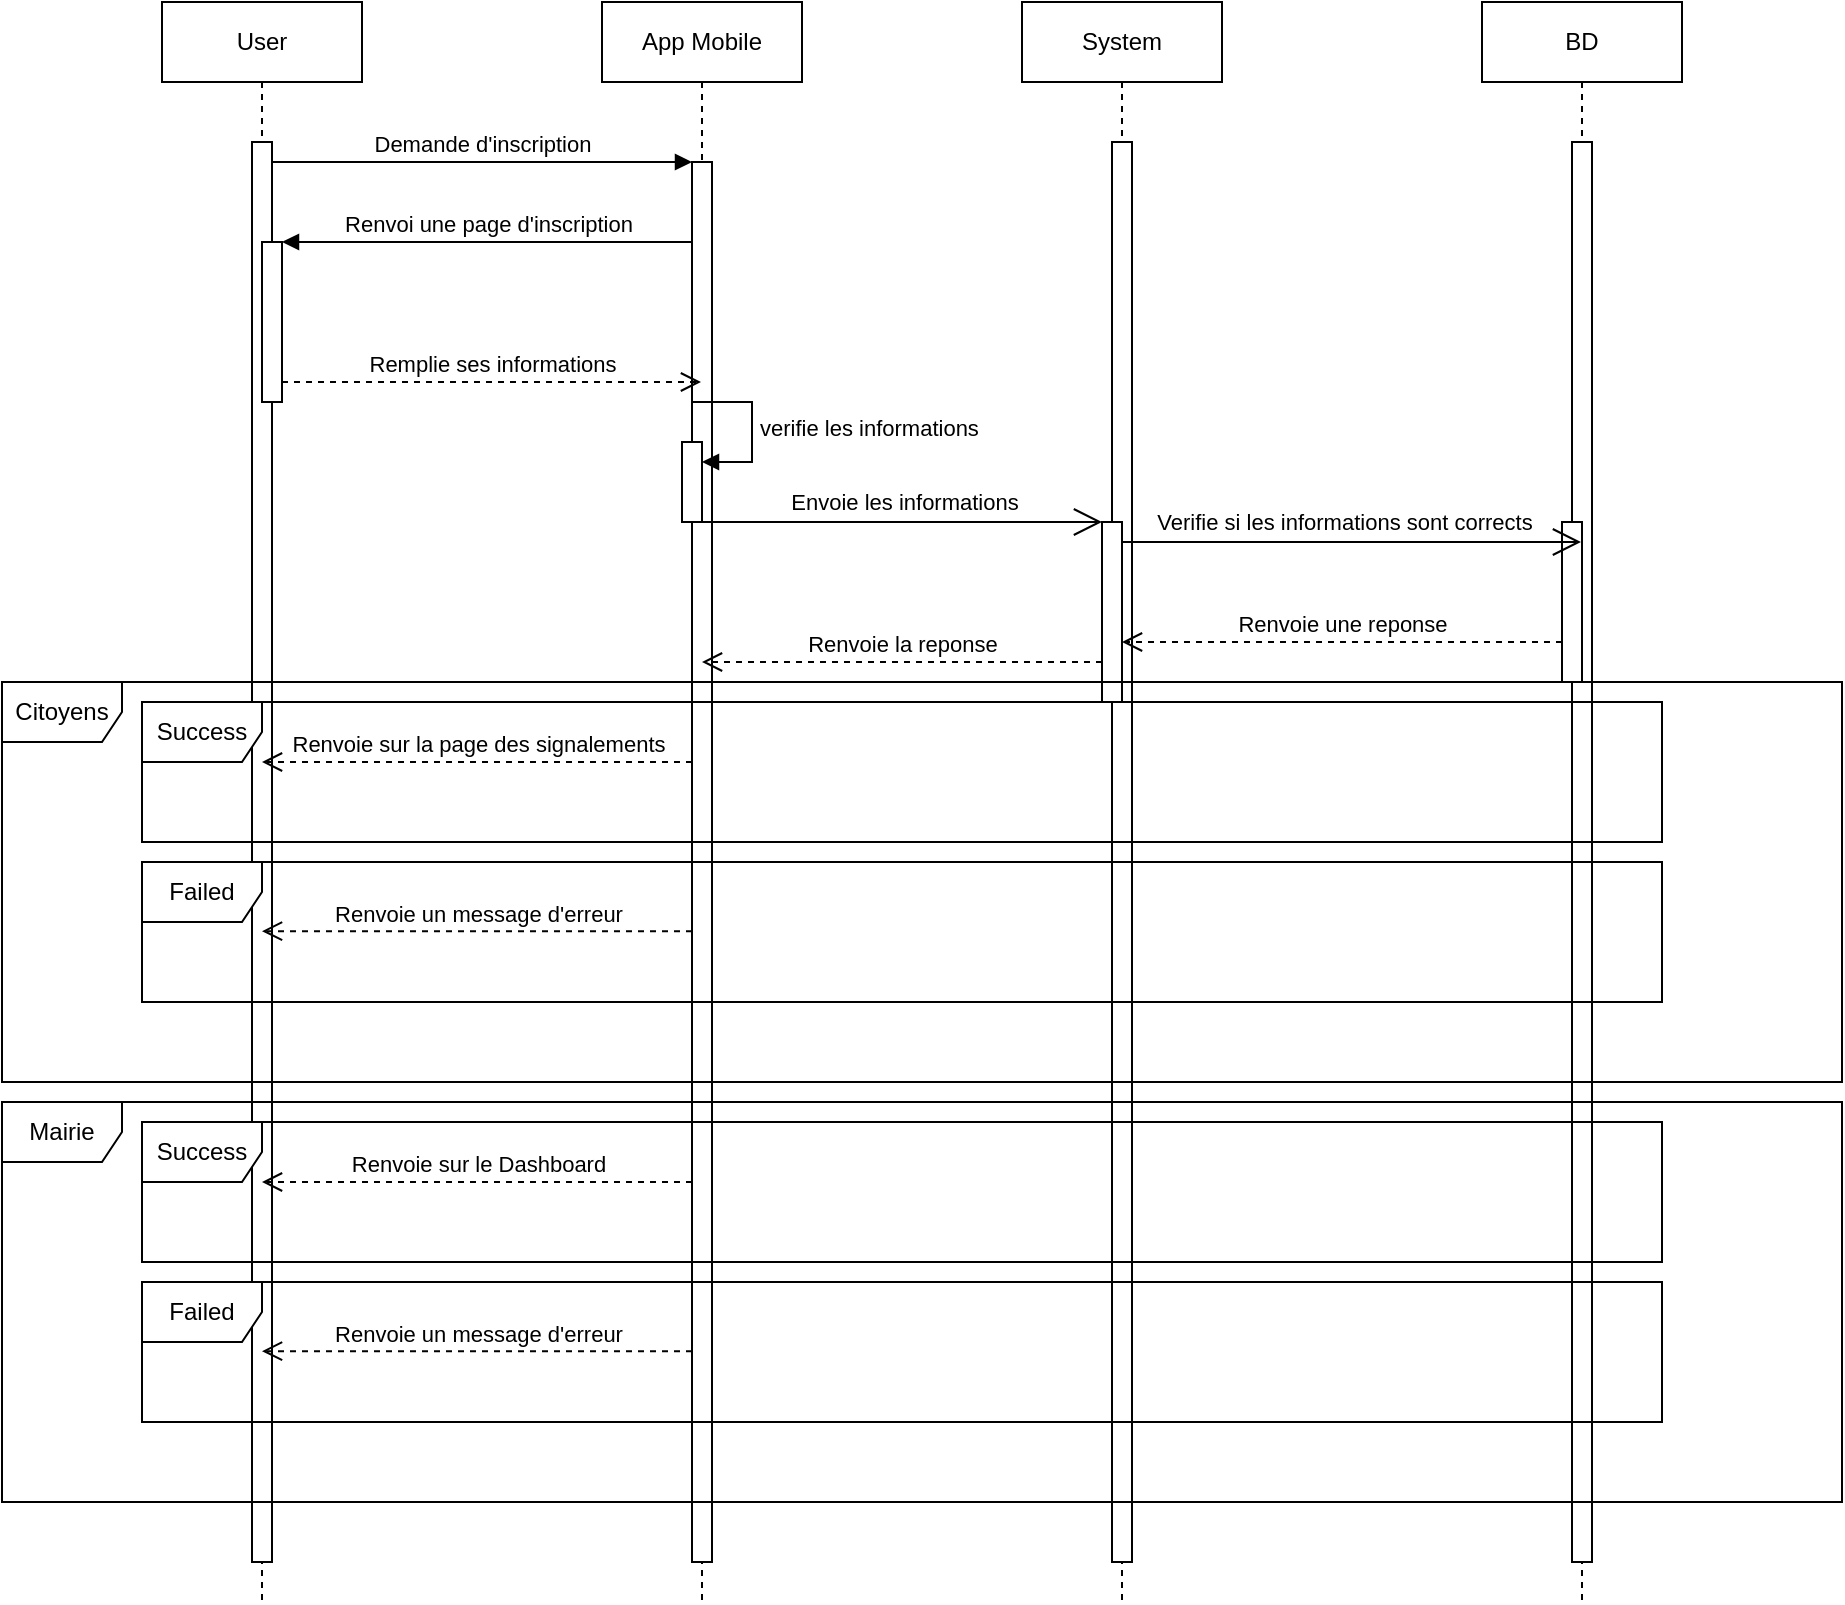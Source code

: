 <mxfile version="27.0.9">
  <diagram name="Page-1" id="2YBvvXClWsGukQMizWep">
    <mxGraphModel dx="1426" dy="797" grid="1" gridSize="10" guides="1" tooltips="1" connect="1" arrows="1" fold="1" page="1" pageScale="1" pageWidth="850" pageHeight="1100" math="0" shadow="0">
      <root>
        <mxCell id="0" />
        <mxCell id="1" parent="0" />
        <mxCell id="Tn3wo4up0tLM2_kVY76C-1" value="User" style="shape=umlLifeline;perimeter=lifelinePerimeter;whiteSpace=wrap;html=1;container=0;dropTarget=0;collapsible=0;recursiveResize=0;outlineConnect=0;portConstraint=eastwest;newEdgeStyle={&quot;edgeStyle&quot;:&quot;elbowEdgeStyle&quot;,&quot;elbow&quot;:&quot;vertical&quot;,&quot;curved&quot;:0,&quot;rounded&quot;:0};" parent="1" vertex="1">
          <mxGeometry x="210" y="250" width="100" height="800" as="geometry" />
        </mxCell>
        <mxCell id="Tn3wo4up0tLM2_kVY76C-2" value="" style="html=1;points=[];perimeter=orthogonalPerimeter;outlineConnect=0;targetShapes=umlLifeline;portConstraint=eastwest;newEdgeStyle={&quot;edgeStyle&quot;:&quot;elbowEdgeStyle&quot;,&quot;elbow&quot;:&quot;vertical&quot;,&quot;curved&quot;:0,&quot;rounded&quot;:0};" parent="Tn3wo4up0tLM2_kVY76C-1" vertex="1">
          <mxGeometry x="45" y="70" width="10" height="710" as="geometry" />
        </mxCell>
        <mxCell id="Tn3wo4up0tLM2_kVY76C-3" value="" style="html=1;points=[];perimeter=orthogonalPerimeter;outlineConnect=0;targetShapes=umlLifeline;portConstraint=eastwest;newEdgeStyle={&quot;edgeStyle&quot;:&quot;elbowEdgeStyle&quot;,&quot;elbow&quot;:&quot;vertical&quot;,&quot;curved&quot;:0,&quot;rounded&quot;:0};" parent="Tn3wo4up0tLM2_kVY76C-1" vertex="1">
          <mxGeometry x="50" y="120" width="10" height="80" as="geometry" />
        </mxCell>
        <mxCell id="Tn3wo4up0tLM2_kVY76C-4" value="App Mobile" style="shape=umlLifeline;perimeter=lifelinePerimeter;whiteSpace=wrap;html=1;container=0;dropTarget=0;collapsible=0;recursiveResize=0;outlineConnect=0;portConstraint=eastwest;newEdgeStyle={&quot;edgeStyle&quot;:&quot;elbowEdgeStyle&quot;,&quot;elbow&quot;:&quot;vertical&quot;,&quot;curved&quot;:0,&quot;rounded&quot;:0};" parent="1" vertex="1">
          <mxGeometry x="430" y="250" width="100" height="800" as="geometry" />
        </mxCell>
        <mxCell id="Tn3wo4up0tLM2_kVY76C-5" value="" style="html=1;points=[];perimeter=orthogonalPerimeter;outlineConnect=0;targetShapes=umlLifeline;portConstraint=eastwest;newEdgeStyle={&quot;edgeStyle&quot;:&quot;elbowEdgeStyle&quot;,&quot;elbow&quot;:&quot;vertical&quot;,&quot;curved&quot;:0,&quot;rounded&quot;:0};" parent="Tn3wo4up0tLM2_kVY76C-4" vertex="1">
          <mxGeometry x="45" y="80" width="10" height="700" as="geometry" />
        </mxCell>
        <mxCell id="Tn3wo4up0tLM2_kVY76C-25" value="" style="html=1;points=[[0,0,0,0,5],[0,1,0,0,-5],[1,0,0,0,5],[1,1,0,0,-5]];perimeter=orthogonalPerimeter;outlineConnect=0;targetShapes=umlLifeline;portConstraint=eastwest;newEdgeStyle={&quot;curved&quot;:0,&quot;rounded&quot;:0};" parent="Tn3wo4up0tLM2_kVY76C-4" vertex="1">
          <mxGeometry x="40" y="220" width="10" height="40" as="geometry" />
        </mxCell>
        <mxCell id="Tn3wo4up0tLM2_kVY76C-26" value="verifie les informations" style="html=1;align=left;spacingLeft=2;endArrow=block;rounded=0;edgeStyle=orthogonalEdgeStyle;curved=0;rounded=0;" parent="Tn3wo4up0tLM2_kVY76C-4" target="Tn3wo4up0tLM2_kVY76C-25" edge="1">
          <mxGeometry relative="1" as="geometry">
            <mxPoint x="45" y="200" as="sourcePoint" />
            <Array as="points">
              <mxPoint x="75" y="230" />
            </Array>
          </mxGeometry>
        </mxCell>
        <mxCell id="Tn3wo4up0tLM2_kVY76C-6" value="Demande d&#39;inscription" style="html=1;verticalAlign=bottom;endArrow=block;edgeStyle=elbowEdgeStyle;elbow=vertical;curved=0;rounded=0;" parent="1" source="Tn3wo4up0tLM2_kVY76C-2" target="Tn3wo4up0tLM2_kVY76C-5" edge="1">
          <mxGeometry relative="1" as="geometry">
            <mxPoint x="365" y="340" as="sourcePoint" />
            <Array as="points">
              <mxPoint x="350" y="330" />
            </Array>
          </mxGeometry>
        </mxCell>
        <mxCell id="Tn3wo4up0tLM2_kVY76C-7" value="Renvoi une page d&#39;inscription" style="html=1;verticalAlign=bottom;endArrow=block;edgeStyle=elbowEdgeStyle;elbow=horizontal;curved=0;rounded=0;" parent="1" source="Tn3wo4up0tLM2_kVY76C-5" target="Tn3wo4up0tLM2_kVY76C-3" edge="1">
          <mxGeometry relative="1" as="geometry">
            <mxPoint x="345" y="370" as="sourcePoint" />
            <Array as="points">
              <mxPoint x="360" y="370" />
            </Array>
          </mxGeometry>
        </mxCell>
        <mxCell id="Tn3wo4up0tLM2_kVY76C-8" value="System" style="shape=umlLifeline;perimeter=lifelinePerimeter;whiteSpace=wrap;html=1;container=0;dropTarget=0;collapsible=0;recursiveResize=0;outlineConnect=0;portConstraint=eastwest;newEdgeStyle={&quot;edgeStyle&quot;:&quot;elbowEdgeStyle&quot;,&quot;elbow&quot;:&quot;vertical&quot;,&quot;curved&quot;:0,&quot;rounded&quot;:0};" parent="1" vertex="1">
          <mxGeometry x="640" y="250" width="100" height="800" as="geometry" />
        </mxCell>
        <mxCell id="Tn3wo4up0tLM2_kVY76C-9" value="" style="html=1;points=[];perimeter=orthogonalPerimeter;outlineConnect=0;targetShapes=umlLifeline;portConstraint=eastwest;newEdgeStyle={&quot;edgeStyle&quot;:&quot;elbowEdgeStyle&quot;,&quot;elbow&quot;:&quot;vertical&quot;,&quot;curved&quot;:0,&quot;rounded&quot;:0};" parent="Tn3wo4up0tLM2_kVY76C-8" vertex="1">
          <mxGeometry x="45" y="70" width="10" height="710" as="geometry" />
        </mxCell>
        <mxCell id="Tn3wo4up0tLM2_kVY76C-10" value="" style="html=1;points=[[0,0,0,0,5],[0,1,0,0,-5],[1,0,0,0,5],[1,1,0,0,-5]];perimeter=orthogonalPerimeter;outlineConnect=0;targetShapes=umlLifeline;portConstraint=eastwest;newEdgeStyle={&quot;curved&quot;:0,&quot;rounded&quot;:0};" parent="Tn3wo4up0tLM2_kVY76C-8" vertex="1">
          <mxGeometry x="40" y="260" width="10" height="90" as="geometry" />
        </mxCell>
        <mxCell id="Tn3wo4up0tLM2_kVY76C-11" value="BD" style="shape=umlLifeline;perimeter=lifelinePerimeter;whiteSpace=wrap;html=1;container=0;dropTarget=0;collapsible=0;recursiveResize=0;outlineConnect=0;portConstraint=eastwest;newEdgeStyle={&quot;edgeStyle&quot;:&quot;elbowEdgeStyle&quot;,&quot;elbow&quot;:&quot;vertical&quot;,&quot;curved&quot;:0,&quot;rounded&quot;:0};" parent="1" vertex="1">
          <mxGeometry x="870" y="250" width="100" height="800" as="geometry" />
        </mxCell>
        <mxCell id="Tn3wo4up0tLM2_kVY76C-12" value="" style="html=1;points=[];perimeter=orthogonalPerimeter;outlineConnect=0;targetShapes=umlLifeline;portConstraint=eastwest;newEdgeStyle={&quot;edgeStyle&quot;:&quot;elbowEdgeStyle&quot;,&quot;elbow&quot;:&quot;vertical&quot;,&quot;curved&quot;:0,&quot;rounded&quot;:0};" parent="Tn3wo4up0tLM2_kVY76C-11" vertex="1">
          <mxGeometry x="45" y="70" width="10" height="710" as="geometry" />
        </mxCell>
        <mxCell id="Tn3wo4up0tLM2_kVY76C-13" value="" style="html=1;points=[];perimeter=orthogonalPerimeter;outlineConnect=0;targetShapes=umlLifeline;portConstraint=eastwest;newEdgeStyle={&quot;edgeStyle&quot;:&quot;elbowEdgeStyle&quot;,&quot;elbow&quot;:&quot;vertical&quot;,&quot;curved&quot;:0,&quot;rounded&quot;:0};" parent="Tn3wo4up0tLM2_kVY76C-11" vertex="1">
          <mxGeometry x="40" y="260" width="10" height="80" as="geometry" />
        </mxCell>
        <mxCell id="Tn3wo4up0tLM2_kVY76C-14" value="Failed" style="shape=umlFrame;whiteSpace=wrap;html=1;pointerEvents=0;" parent="1" vertex="1">
          <mxGeometry x="200" y="680" width="760" height="70" as="geometry" />
        </mxCell>
        <mxCell id="Tn3wo4up0tLM2_kVY76C-15" value="Remplie ses informations" style="html=1;verticalAlign=bottom;endArrow=open;dashed=1;endSize=8;curved=0;rounded=0;" parent="1" target="Tn3wo4up0tLM2_kVY76C-4" edge="1">
          <mxGeometry relative="1" as="geometry">
            <mxPoint x="270" y="440" as="sourcePoint" />
            <mxPoint x="379.5" y="440" as="targetPoint" />
          </mxGeometry>
        </mxCell>
        <mxCell id="Tn3wo4up0tLM2_kVY76C-16" value="Renvoie une reponse" style="html=1;verticalAlign=bottom;endArrow=open;dashed=1;endSize=8;curved=0;rounded=0;" parent="1" target="Tn3wo4up0tLM2_kVY76C-8" edge="1">
          <mxGeometry relative="1" as="geometry">
            <mxPoint x="910" y="570" as="sourcePoint" />
            <mxPoint x="830" y="570" as="targetPoint" />
          </mxGeometry>
        </mxCell>
        <mxCell id="Tn3wo4up0tLM2_kVY76C-17" value="" style="endArrow=open;endFill=1;endSize=12;html=1;rounded=0;" parent="1" edge="1">
          <mxGeometry width="160" relative="1" as="geometry">
            <mxPoint x="480" y="510.0" as="sourcePoint" />
            <mxPoint x="680" y="510.0" as="targetPoint" />
          </mxGeometry>
        </mxCell>
        <mxCell id="Tn3wo4up0tLM2_kVY76C-18" value="Envoie les informations" style="edgeLabel;html=1;align=center;verticalAlign=middle;resizable=0;points=[];" parent="Tn3wo4up0tLM2_kVY76C-17" vertex="1" connectable="0">
          <mxGeometry x="0.045" y="-1" relative="1" as="geometry">
            <mxPoint x="-4" y="-11" as="offset" />
          </mxGeometry>
        </mxCell>
        <mxCell id="Tn3wo4up0tLM2_kVY76C-19" value="" style="endArrow=open;endFill=1;endSize=12;html=1;rounded=0;" parent="1" target="Tn3wo4up0tLM2_kVY76C-11" edge="1">
          <mxGeometry width="160" relative="1" as="geometry">
            <mxPoint x="690" y="520" as="sourcePoint" />
            <mxPoint x="850" y="520" as="targetPoint" />
          </mxGeometry>
        </mxCell>
        <mxCell id="Tn3wo4up0tLM2_kVY76C-20" value="Verifie si les informations sont corrects" style="edgeLabel;html=1;align=center;verticalAlign=middle;resizable=0;points=[];" parent="Tn3wo4up0tLM2_kVY76C-19" vertex="1" connectable="0">
          <mxGeometry x="-0.082" y="-3" relative="1" as="geometry">
            <mxPoint x="5" y="-13" as="offset" />
          </mxGeometry>
        </mxCell>
        <mxCell id="Tn3wo4up0tLM2_kVY76C-21" value="Renvoie la reponse" style="html=1;verticalAlign=bottom;endArrow=open;dashed=1;endSize=8;curved=0;rounded=0;" parent="1" target="Tn3wo4up0tLM2_kVY76C-4" edge="1">
          <mxGeometry relative="1" as="geometry">
            <mxPoint x="680" y="580" as="sourcePoint" />
            <mxPoint x="600" y="580" as="targetPoint" />
          </mxGeometry>
        </mxCell>
        <mxCell id="Tn3wo4up0tLM2_kVY76C-22" value="Renvoie sur la page des signalements" style="html=1;verticalAlign=bottom;endArrow=open;dashed=1;endSize=8;curved=0;rounded=0;" parent="1" source="Tn3wo4up0tLM2_kVY76C-5" edge="1">
          <mxGeometry relative="1" as="geometry">
            <mxPoint x="340" y="630" as="sourcePoint" />
            <mxPoint x="260" y="630" as="targetPoint" />
          </mxGeometry>
        </mxCell>
        <mxCell id="Tn3wo4up0tLM2_kVY76C-23" value="Success" style="shape=umlFrame;whiteSpace=wrap;html=1;pointerEvents=0;" parent="1" vertex="1">
          <mxGeometry x="200" y="600" width="760" height="70" as="geometry" />
        </mxCell>
        <mxCell id="Tn3wo4up0tLM2_kVY76C-24" value="Renvoie un message d&#39;erreur" style="html=1;verticalAlign=bottom;endArrow=open;dashed=1;endSize=8;curved=0;rounded=0;" parent="1" edge="1">
          <mxGeometry relative="1" as="geometry">
            <mxPoint x="475" y="714.58" as="sourcePoint" />
            <mxPoint x="260" y="714.58" as="targetPoint" />
          </mxGeometry>
        </mxCell>
        <mxCell id="cMTBAGnXV-jID0YraTVm-1" value="Citoyens" style="shape=umlFrame;whiteSpace=wrap;html=1;pointerEvents=0;" vertex="1" parent="1">
          <mxGeometry x="130" y="590" width="920" height="200" as="geometry" />
        </mxCell>
        <mxCell id="cMTBAGnXV-jID0YraTVm-2" value="Failed" style="shape=umlFrame;whiteSpace=wrap;html=1;pointerEvents=0;" vertex="1" parent="1">
          <mxGeometry x="200" y="890" width="760" height="70" as="geometry" />
        </mxCell>
        <mxCell id="cMTBAGnXV-jID0YraTVm-3" value="Renvoie sur le Dashboard" style="html=1;verticalAlign=bottom;endArrow=open;dashed=1;endSize=8;curved=0;rounded=0;" edge="1" parent="1">
          <mxGeometry relative="1" as="geometry">
            <mxPoint x="475" y="840" as="sourcePoint" />
            <mxPoint x="260" y="840" as="targetPoint" />
          </mxGeometry>
        </mxCell>
        <mxCell id="cMTBAGnXV-jID0YraTVm-4" value="Success" style="shape=umlFrame;whiteSpace=wrap;html=1;pointerEvents=0;" vertex="1" parent="1">
          <mxGeometry x="200" y="810" width="760" height="70" as="geometry" />
        </mxCell>
        <mxCell id="cMTBAGnXV-jID0YraTVm-5" value="Renvoie un message d&#39;erreur" style="html=1;verticalAlign=bottom;endArrow=open;dashed=1;endSize=8;curved=0;rounded=0;" edge="1" parent="1">
          <mxGeometry relative="1" as="geometry">
            <mxPoint x="475" y="924.58" as="sourcePoint" />
            <mxPoint x="260" y="924.58" as="targetPoint" />
          </mxGeometry>
        </mxCell>
        <mxCell id="cMTBAGnXV-jID0YraTVm-6" value="Mairie" style="shape=umlFrame;whiteSpace=wrap;html=1;pointerEvents=0;" vertex="1" parent="1">
          <mxGeometry x="130" y="800" width="920" height="200" as="geometry" />
        </mxCell>
      </root>
    </mxGraphModel>
  </diagram>
</mxfile>
